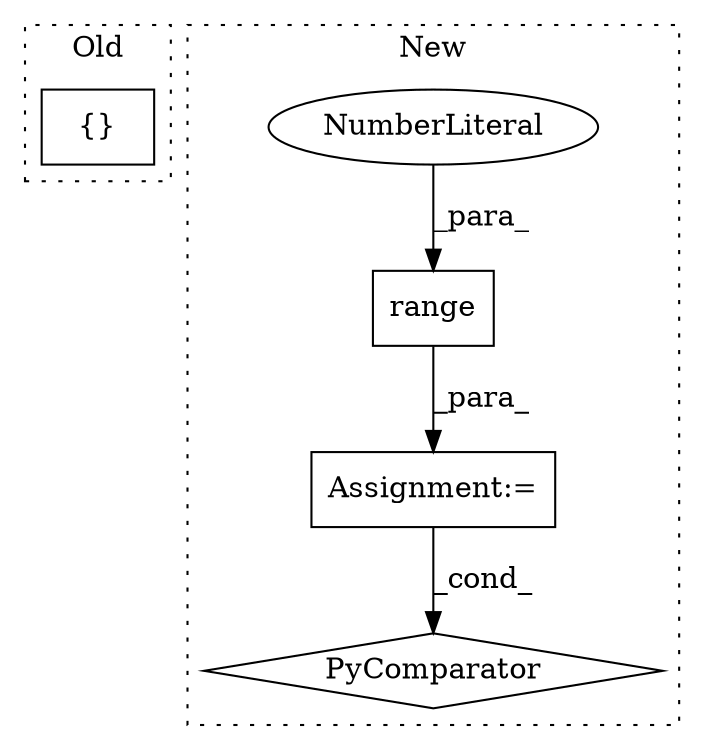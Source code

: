 digraph G {
subgraph cluster0 {
1 [label="{}" a="4" s="73626,73661" l="1,1" shape="box"];
label = "Old";
style="dotted";
}
subgraph cluster1 {
2 [label="range" a="32" s="77420,77427" l="6,1" shape="box"];
3 [label="NumberLiteral" a="34" s="77426" l="1" shape="ellipse"];
4 [label="Assignment:=" a="7" s="77413" l="24" shape="box"];
5 [label="PyComparator" a="113" s="77413" l="24" shape="diamond"];
label = "New";
style="dotted";
}
2 -> 4 [label="_para_"];
3 -> 2 [label="_para_"];
4 -> 5 [label="_cond_"];
}